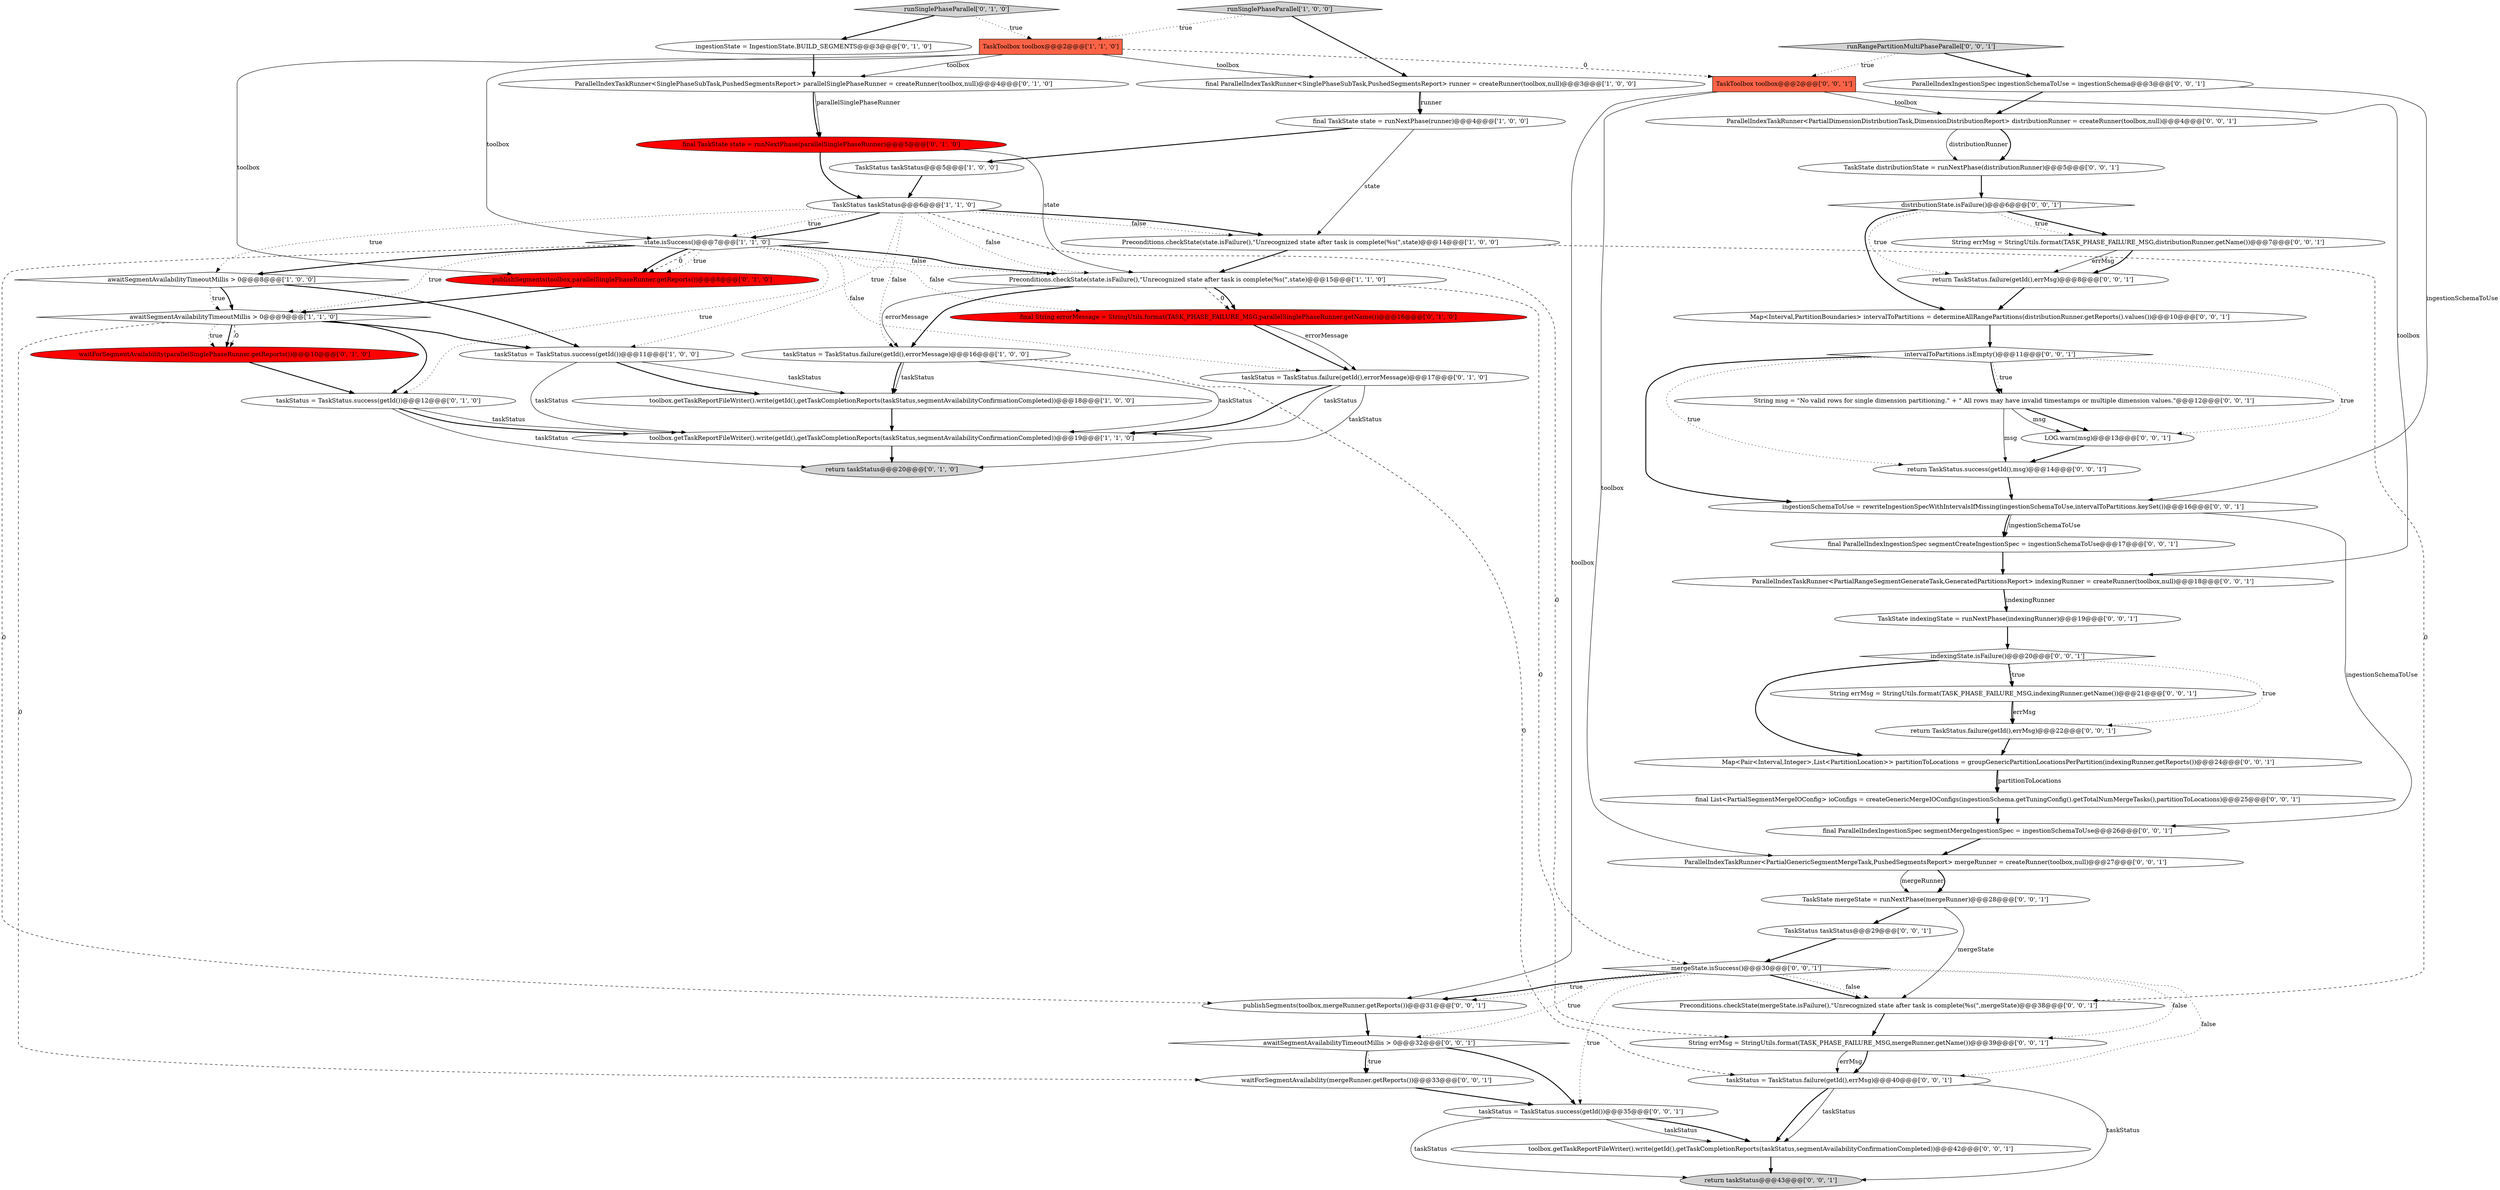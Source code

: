 digraph {
26 [style = filled, label = "return TaskStatus.failure(getId(),errMsg)@@@22@@@['0', '0', '1']", fillcolor = white, shape = ellipse image = "AAA0AAABBB3BBB"];
24 [style = filled, label = "taskStatus = TaskStatus.failure(getId(),errorMessage)@@@17@@@['0', '1', '0']", fillcolor = white, shape = ellipse image = "AAA0AAABBB2BBB"];
13 [style = filled, label = "TaskStatus taskStatus@@@5@@@['1', '0', '0']", fillcolor = white, shape = ellipse image = "AAA0AAABBB1BBB"];
22 [style = filled, label = "publishSegments(toolbox,parallelSinglePhaseRunner.getReports())@@@8@@@['0', '1', '0']", fillcolor = red, shape = ellipse image = "AAA1AAABBB2BBB"];
21 [style = filled, label = "final TaskState state = runNextPhase(parallelSinglePhaseRunner)@@@5@@@['0', '1', '0']", fillcolor = red, shape = ellipse image = "AAA1AAABBB2BBB"];
11 [style = filled, label = "taskStatus = TaskStatus.failure(getId(),errorMessage)@@@16@@@['1', '0', '0']", fillcolor = white, shape = ellipse image = "AAA0AAABBB1BBB"];
15 [style = filled, label = "ParallelIndexTaskRunner<SinglePhaseSubTask,PushedSegmentsReport> parallelSinglePhaseRunner = createRunner(toolbox,null)@@@4@@@['0', '1', '0']", fillcolor = white, shape = ellipse image = "AAA0AAABBB2BBB"];
6 [style = filled, label = "state.isSuccess()@@@7@@@['1', '1', '0']", fillcolor = white, shape = diamond image = "AAA0AAABBB1BBB"];
32 [style = filled, label = "String errMsg = StringUtils.format(TASK_PHASE_FAILURE_MSG,indexingRunner.getName())@@@21@@@['0', '0', '1']", fillcolor = white, shape = ellipse image = "AAA0AAABBB3BBB"];
14 [style = filled, label = "Preconditions.checkState(state.isFailure(),\"Unrecognized state after task is complete(%s(\",state)@@@15@@@['1', '1', '0']", fillcolor = white, shape = ellipse image = "AAA0AAABBB1BBB"];
3 [style = filled, label = "runSinglePhaseParallel['1', '0', '0']", fillcolor = lightgray, shape = diamond image = "AAA0AAABBB1BBB"];
30 [style = filled, label = "Map<Interval,PartitionBoundaries> intervalToPartitions = determineAllRangePartitions(distributionRunner.getReports().values())@@@10@@@['0', '0', '1']", fillcolor = white, shape = ellipse image = "AAA0AAABBB3BBB"];
50 [style = filled, label = "TaskToolbox toolbox@@@2@@@['0', '0', '1']", fillcolor = tomato, shape = box image = "AAA0AAABBB3BBB"];
40 [style = filled, label = "TaskStatus taskStatus@@@29@@@['0', '0', '1']", fillcolor = white, shape = ellipse image = "AAA0AAABBB3BBB"];
43 [style = filled, label = "ParallelIndexTaskRunner<PartialDimensionDistributionTask,DimensionDistributionReport> distributionRunner = createRunner(toolbox,null)@@@4@@@['0', '0', '1']", fillcolor = white, shape = ellipse image = "AAA0AAABBB3BBB"];
60 [style = filled, label = "publishSegments(toolbox,mergeRunner.getReports())@@@31@@@['0', '0', '1']", fillcolor = white, shape = ellipse image = "AAA0AAABBB3BBB"];
29 [style = filled, label = "runRangePartitionMultiPhaseParallel['0', '0', '1']", fillcolor = lightgray, shape = diamond image = "AAA0AAABBB3BBB"];
10 [style = filled, label = "awaitSegmentAvailabilityTimeoutMillis > 0@@@9@@@['1', '1', '0']", fillcolor = white, shape = diamond image = "AAA0AAABBB1BBB"];
44 [style = filled, label = "ParallelIndexIngestionSpec ingestionSchemaToUse = ingestionSchema@@@3@@@['0', '0', '1']", fillcolor = white, shape = ellipse image = "AAA0AAABBB3BBB"];
47 [style = filled, label = "mergeState.isSuccess()@@@30@@@['0', '0', '1']", fillcolor = white, shape = diamond image = "AAA0AAABBB3BBB"];
0 [style = filled, label = "Preconditions.checkState(state.isFailure(),\"Unrecognized state after task is complete(%s(\",state)@@@14@@@['1', '0', '0']", fillcolor = white, shape = ellipse image = "AAA0AAABBB1BBB"];
31 [style = filled, label = "taskStatus = TaskStatus.failure(getId(),errMsg)@@@40@@@['0', '0', '1']", fillcolor = white, shape = ellipse image = "AAA0AAABBB3BBB"];
54 [style = filled, label = "taskStatus = TaskStatus.success(getId())@@@35@@@['0', '0', '1']", fillcolor = white, shape = ellipse image = "AAA0AAABBB3BBB"];
27 [style = filled, label = "return taskStatus@@@43@@@['0', '0', '1']", fillcolor = lightgray, shape = ellipse image = "AAA0AAABBB3BBB"];
57 [style = filled, label = "Map<Pair<Interval,Integer>,List<PartitionLocation>> partitionToLocations = groupGenericPartitionLocationsPerPartition(indexingRunner.getReports())@@@24@@@['0', '0', '1']", fillcolor = white, shape = ellipse image = "AAA0AAABBB3BBB"];
33 [style = filled, label = "Preconditions.checkState(mergeState.isFailure(),\"Unrecognized state after task is complete(%s(\",mergeState)@@@38@@@['0', '0', '1']", fillcolor = white, shape = ellipse image = "AAA0AAABBB3BBB"];
5 [style = filled, label = "toolbox.getTaskReportFileWriter().write(getId(),getTaskCompletionReports(taskStatus,segmentAvailabilityConfirmationCompleted))@@@18@@@['1', '0', '0']", fillcolor = white, shape = ellipse image = "AAA0AAABBB1BBB"];
37 [style = filled, label = "return TaskStatus.failure(getId(),errMsg)@@@8@@@['0', '0', '1']", fillcolor = white, shape = ellipse image = "AAA0AAABBB3BBB"];
58 [style = filled, label = "String errMsg = StringUtils.format(TASK_PHASE_FAILURE_MSG,mergeRunner.getName())@@@39@@@['0', '0', '1']", fillcolor = white, shape = ellipse image = "AAA0AAABBB3BBB"];
1 [style = filled, label = "final TaskState state = runNextPhase(runner)@@@4@@@['1', '0', '0']", fillcolor = white, shape = ellipse image = "AAA0AAABBB1BBB"];
9 [style = filled, label = "taskStatus = TaskStatus.success(getId())@@@11@@@['1', '0', '0']", fillcolor = white, shape = ellipse image = "AAA0AAABBB1BBB"];
12 [style = filled, label = "TaskStatus taskStatus@@@6@@@['1', '1', '0']", fillcolor = white, shape = ellipse image = "AAA0AAABBB1BBB"];
51 [style = filled, label = "intervalToPartitions.isEmpty()@@@11@@@['0', '0', '1']", fillcolor = white, shape = diamond image = "AAA0AAABBB3BBB"];
16 [style = filled, label = "ingestionState = IngestionState.BUILD_SEGMENTS@@@3@@@['0', '1', '0']", fillcolor = white, shape = ellipse image = "AAA0AAABBB2BBB"];
45 [style = filled, label = "String errMsg = StringUtils.format(TASK_PHASE_FAILURE_MSG,distributionRunner.getName())@@@7@@@['0', '0', '1']", fillcolor = white, shape = ellipse image = "AAA0AAABBB3BBB"];
49 [style = filled, label = "waitForSegmentAvailability(mergeRunner.getReports())@@@33@@@['0', '0', '1']", fillcolor = white, shape = ellipse image = "AAA0AAABBB3BBB"];
28 [style = filled, label = "final List<PartialSegmentMergeIOConfig> ioConfigs = createGenericMergeIOConfigs(ingestionSchema.getTuningConfig().getTotalNumMergeTasks(),partitionToLocations)@@@25@@@['0', '0', '1']", fillcolor = white, shape = ellipse image = "AAA0AAABBB3BBB"];
39 [style = filled, label = "TaskState distributionState = runNextPhase(distributionRunner)@@@5@@@['0', '0', '1']", fillcolor = white, shape = ellipse image = "AAA0AAABBB3BBB"];
20 [style = filled, label = "runSinglePhaseParallel['0', '1', '0']", fillcolor = lightgray, shape = diamond image = "AAA0AAABBB2BBB"];
36 [style = filled, label = "final ParallelIndexIngestionSpec segmentCreateIngestionSpec = ingestionSchemaToUse@@@17@@@['0', '0', '1']", fillcolor = white, shape = ellipse image = "AAA0AAABBB3BBB"];
8 [style = filled, label = "final ParallelIndexTaskRunner<SinglePhaseSubTask,PushedSegmentsReport> runner = createRunner(toolbox,null)@@@3@@@['1', '0', '0']", fillcolor = white, shape = ellipse image = "AAA0AAABBB1BBB"];
41 [style = filled, label = "distributionState.isFailure()@@@6@@@['0', '0', '1']", fillcolor = white, shape = diamond image = "AAA0AAABBB3BBB"];
35 [style = filled, label = "TaskState mergeState = runNextPhase(mergeRunner)@@@28@@@['0', '0', '1']", fillcolor = white, shape = ellipse image = "AAA0AAABBB3BBB"];
38 [style = filled, label = "toolbox.getTaskReportFileWriter().write(getId(),getTaskCompletionReports(taskStatus,segmentAvailabilityConfirmationCompleted))@@@42@@@['0', '0', '1']", fillcolor = white, shape = ellipse image = "AAA0AAABBB3BBB"];
42 [style = filled, label = "ParallelIndexTaskRunner<PartialRangeSegmentGenerateTask,GeneratedPartitionsReport> indexingRunner = createRunner(toolbox,null)@@@18@@@['0', '0', '1']", fillcolor = white, shape = ellipse image = "AAA0AAABBB3BBB"];
56 [style = filled, label = "String msg = \"No valid rows for single dimension partitioning.\" + \" All rows may have invalid timestamps or multiple dimension values.\"@@@12@@@['0', '0', '1']", fillcolor = white, shape = ellipse image = "AAA0AAABBB3BBB"];
19 [style = filled, label = "final String errorMessage = StringUtils.format(TASK_PHASE_FAILURE_MSG,parallelSinglePhaseRunner.getName())@@@16@@@['0', '1', '0']", fillcolor = red, shape = ellipse image = "AAA1AAABBB2BBB"];
34 [style = filled, label = "LOG.warn(msg)@@@13@@@['0', '0', '1']", fillcolor = white, shape = ellipse image = "AAA0AAABBB3BBB"];
4 [style = filled, label = "awaitSegmentAvailabilityTimeoutMillis > 0@@@8@@@['1', '0', '0']", fillcolor = white, shape = diamond image = "AAA0AAABBB1BBB"];
48 [style = filled, label = "final ParallelIndexIngestionSpec segmentMergeIngestionSpec = ingestionSchemaToUse@@@26@@@['0', '0', '1']", fillcolor = white, shape = ellipse image = "AAA0AAABBB3BBB"];
55 [style = filled, label = "TaskState indexingState = runNextPhase(indexingRunner)@@@19@@@['0', '0', '1']", fillcolor = white, shape = ellipse image = "AAA0AAABBB3BBB"];
2 [style = filled, label = "toolbox.getTaskReportFileWriter().write(getId(),getTaskCompletionReports(taskStatus,segmentAvailabilityConfirmationCompleted))@@@19@@@['1', '1', '0']", fillcolor = white, shape = ellipse image = "AAA0AAABBB1BBB"];
46 [style = filled, label = "ParallelIndexTaskRunner<PartialGenericSegmentMergeTask,PushedSegmentsReport> mergeRunner = createRunner(toolbox,null)@@@27@@@['0', '0', '1']", fillcolor = white, shape = ellipse image = "AAA0AAABBB3BBB"];
52 [style = filled, label = "return TaskStatus.success(getId(),msg)@@@14@@@['0', '0', '1']", fillcolor = white, shape = ellipse image = "AAA0AAABBB3BBB"];
25 [style = filled, label = "awaitSegmentAvailabilityTimeoutMillis > 0@@@32@@@['0', '0', '1']", fillcolor = white, shape = diamond image = "AAA0AAABBB3BBB"];
53 [style = filled, label = "indexingState.isFailure()@@@20@@@['0', '0', '1']", fillcolor = white, shape = diamond image = "AAA0AAABBB3BBB"];
23 [style = filled, label = "taskStatus = TaskStatus.success(getId())@@@12@@@['0', '1', '0']", fillcolor = white, shape = ellipse image = "AAA0AAABBB2BBB"];
17 [style = filled, label = "return taskStatus@@@20@@@['0', '1', '0']", fillcolor = lightgray, shape = ellipse image = "AAA0AAABBB2BBB"];
18 [style = filled, label = "waitForSegmentAvailability(parallelSinglePhaseRunner.getReports())@@@10@@@['0', '1', '0']", fillcolor = red, shape = ellipse image = "AAA1AAABBB2BBB"];
59 [style = filled, label = "ingestionSchemaToUse = rewriteIngestionSpecWithIntervalsIfMissing(ingestionSchemaToUse,intervalToPartitions.keySet())@@@16@@@['0', '0', '1']", fillcolor = white, shape = ellipse image = "AAA0AAABBB3BBB"];
7 [style = filled, label = "TaskToolbox toolbox@@@2@@@['1', '1', '0']", fillcolor = tomato, shape = box image = "AAA0AAABBB1BBB"];
25->49 [style = bold, label=""];
56->34 [style = bold, label=""];
6->22 [style = bold, label=""];
15->21 [style = bold, label=""];
50->46 [style = solid, label="toolbox"];
52->59 [style = bold, label=""];
47->33 [style = bold, label=""];
1->13 [style = bold, label=""];
53->32 [style = dotted, label="true"];
47->31 [style = dotted, label="false"];
35->33 [style = solid, label="mergeState"];
19->24 [style = bold, label=""];
8->1 [style = bold, label=""];
31->27 [style = solid, label="taskStatus"];
9->5 [style = solid, label="taskStatus"];
7->8 [style = solid, label="toolbox"];
0->14 [style = bold, label=""];
53->26 [style = dotted, label="true"];
20->16 [style = bold, label=""];
19->24 [style = solid, label="errorMessage"];
45->37 [style = solid, label="errMsg"];
14->58 [style = dashed, label="0"];
53->32 [style = bold, label=""];
51->52 [style = dotted, label="true"];
40->47 [style = bold, label=""];
26->57 [style = bold, label=""];
9->5 [style = bold, label=""];
29->44 [style = bold, label=""];
23->2 [style = solid, label="taskStatus"];
10->49 [style = dashed, label="0"];
41->45 [style = bold, label=""];
14->19 [style = dashed, label="0"];
47->54 [style = dotted, label="true"];
43->39 [style = solid, label="distributionRunner"];
47->60 [style = bold, label=""];
54->38 [style = bold, label=""];
14->11 [style = bold, label=""];
58->31 [style = solid, label="errMsg"];
10->18 [style = dashed, label="0"];
31->38 [style = solid, label="taskStatus"];
10->18 [style = dotted, label="true"];
3->7 [style = dotted, label="true"];
51->34 [style = dotted, label="true"];
11->2 [style = solid, label="taskStatus"];
6->60 [style = dashed, label="0"];
34->52 [style = bold, label=""];
9->2 [style = solid, label="taskStatus"];
54->27 [style = solid, label="taskStatus"];
21->14 [style = solid, label="state"];
1->0 [style = solid, label="state"];
50->43 [style = solid, label="toolbox"];
6->19 [style = dotted, label="false"];
32->26 [style = bold, label=""];
6->14 [style = dotted, label="false"];
51->56 [style = dotted, label="true"];
47->60 [style = dotted, label="true"];
7->22 [style = solid, label="toolbox"];
6->22 [style = dashed, label="0"];
44->59 [style = solid, label="ingestionSchemaToUse"];
25->49 [style = dotted, label="true"];
6->4 [style = bold, label=""];
35->40 [style = bold, label=""];
6->24 [style = dotted, label="false"];
32->26 [style = solid, label="errMsg"];
41->30 [style = bold, label=""];
13->12 [style = bold, label=""];
12->6 [style = dotted, label="true"];
12->47 [style = dashed, label="0"];
0->33 [style = dashed, label="0"];
29->50 [style = dotted, label="true"];
11->5 [style = solid, label="taskStatus"];
39->41 [style = bold, label=""];
12->4 [style = dotted, label="true"];
15->21 [style = solid, label="parallelSinglePhaseRunner"];
24->2 [style = solid, label="taskStatus"];
7->15 [style = solid, label="toolbox"];
47->33 [style = dotted, label="false"];
49->54 [style = bold, label=""];
33->58 [style = bold, label=""];
36->42 [style = bold, label=""];
2->17 [style = bold, label=""];
4->10 [style = bold, label=""];
4->9 [style = bold, label=""];
10->18 [style = bold, label=""];
56->34 [style = solid, label="msg"];
18->23 [style = bold, label=""];
4->10 [style = dotted, label="true"];
37->30 [style = bold, label=""];
42->55 [style = solid, label="indexingRunner"];
46->35 [style = solid, label="mergeRunner"];
38->27 [style = bold, label=""];
14->19 [style = bold, label=""];
31->38 [style = bold, label=""];
14->11 [style = solid, label="errorMessage"];
6->22 [style = dotted, label="true"];
20->7 [style = dotted, label="true"];
41->37 [style = dotted, label="true"];
42->55 [style = bold, label=""];
54->38 [style = solid, label="taskStatus"];
47->58 [style = dotted, label="false"];
60->25 [style = bold, label=""];
21->12 [style = bold, label=""];
48->46 [style = bold, label=""];
6->10 [style = dotted, label="true"];
11->5 [style = bold, label=""];
8->1 [style = solid, label="runner"];
11->31 [style = dashed, label="0"];
10->23 [style = bold, label=""];
3->8 [style = bold, label=""];
46->35 [style = bold, label=""];
22->10 [style = bold, label=""];
10->9 [style = bold, label=""];
23->2 [style = bold, label=""];
50->42 [style = solid, label="toolbox"];
57->28 [style = solid, label="partitionToLocations"];
43->39 [style = bold, label=""];
25->54 [style = bold, label=""];
12->14 [style = dotted, label="false"];
16->15 [style = bold, label=""];
12->11 [style = dotted, label="false"];
24->2 [style = bold, label=""];
57->28 [style = bold, label=""];
53->57 [style = bold, label=""];
7->6 [style = solid, label="toolbox"];
12->0 [style = dotted, label="false"];
6->23 [style = dotted, label="true"];
51->56 [style = bold, label=""];
58->31 [style = bold, label=""];
12->6 [style = bold, label=""];
12->0 [style = bold, label=""];
41->45 [style = dotted, label="true"];
44->43 [style = bold, label=""];
23->17 [style = solid, label="taskStatus"];
51->59 [style = bold, label=""];
6->14 [style = bold, label=""];
30->51 [style = bold, label=""];
5->2 [style = bold, label=""];
56->52 [style = solid, label="msg"];
47->25 [style = dotted, label="true"];
50->60 [style = solid, label="toolbox"];
59->36 [style = solid, label="ingestionSchemaToUse"];
59->48 [style = solid, label="ingestionSchemaToUse"];
55->53 [style = bold, label=""];
59->36 [style = bold, label=""];
28->48 [style = bold, label=""];
45->37 [style = bold, label=""];
7->50 [style = dashed, label="0"];
24->17 [style = solid, label="taskStatus"];
12->9 [style = dotted, label="true"];
}
